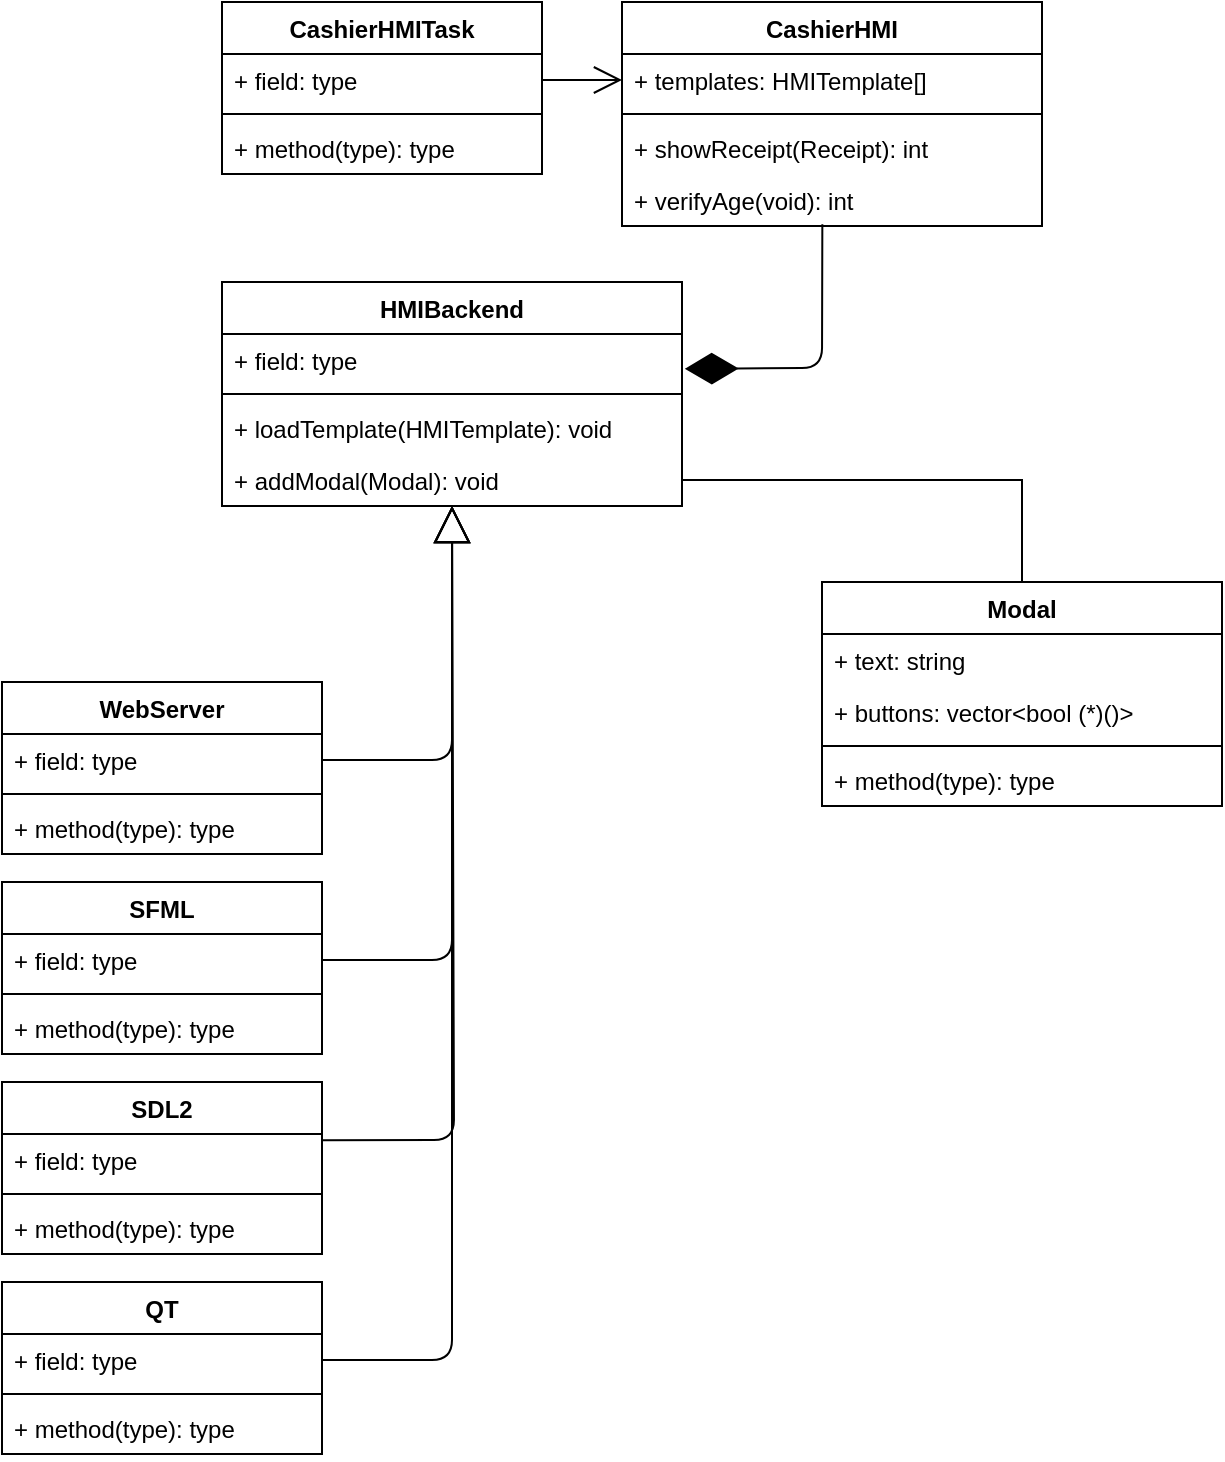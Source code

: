 <mxfile version="13.7.9" type="device"><diagram id="EebzAopcoUJi2itTid_p" name="Page-1"><mxGraphModel dx="1422" dy="880" grid="1" gridSize="10" guides="1" tooltips="1" connect="1" arrows="1" fold="1" page="1" pageScale="1" pageWidth="850" pageHeight="1100" math="0" shadow="0"><root><mxCell id="0"/><mxCell id="1" parent="0"/><mxCell id="Y0An3jlqysg56Uzm1vk1-12" value="HMIBackend" style="swimlane;fontStyle=1;align=center;verticalAlign=top;childLayout=stackLayout;horizontal=1;startSize=26;horizontalStack=0;resizeParent=1;resizeParentMax=0;resizeLast=0;collapsible=1;marginBottom=0;strokeColor=#000000;" parent="1" vertex="1"><mxGeometry x="190" y="230" width="230" height="112" as="geometry"/></mxCell><mxCell id="Y0An3jlqysg56Uzm1vk1-13" value="+ field: type" style="text;strokeColor=none;fillColor=none;align=left;verticalAlign=top;spacingLeft=4;spacingRight=4;overflow=hidden;rotatable=0;points=[[0,0.5],[1,0.5]];portConstraint=eastwest;" parent="Y0An3jlqysg56Uzm1vk1-12" vertex="1"><mxGeometry y="26" width="230" height="26" as="geometry"/></mxCell><mxCell id="Y0An3jlqysg56Uzm1vk1-14" value="" style="line;strokeWidth=1;fillColor=none;align=left;verticalAlign=middle;spacingTop=-1;spacingLeft=3;spacingRight=3;rotatable=0;labelPosition=right;points=[];portConstraint=eastwest;" parent="Y0An3jlqysg56Uzm1vk1-12" vertex="1"><mxGeometry y="52" width="230" height="8" as="geometry"/></mxCell><mxCell id="Y0An3jlqysg56Uzm1vk1-76" value="+ loadTemplate(HMITemplate): void" style="text;strokeColor=none;fillColor=none;align=left;verticalAlign=top;spacingLeft=4;spacingRight=4;overflow=hidden;rotatable=0;points=[[0,0.5],[1,0.5]];portConstraint=eastwest;" parent="Y0An3jlqysg56Uzm1vk1-12" vertex="1"><mxGeometry y="60" width="230" height="26" as="geometry"/></mxCell><mxCell id="Y0An3jlqysg56Uzm1vk1-15" value="+ addModal(Modal): void" style="text;strokeColor=none;fillColor=none;align=left;verticalAlign=top;spacingLeft=4;spacingRight=4;overflow=hidden;rotatable=0;points=[[0,0.5],[1,0.5]];portConstraint=eastwest;" parent="Y0An3jlqysg56Uzm1vk1-12" vertex="1"><mxGeometry y="86" width="230" height="26" as="geometry"/></mxCell><mxCell id="Y0An3jlqysg56Uzm1vk1-21" value="WebServer" style="swimlane;fontStyle=1;align=center;verticalAlign=top;childLayout=stackLayout;horizontal=1;startSize=26;horizontalStack=0;resizeParent=1;resizeParentMax=0;resizeLast=0;collapsible=1;marginBottom=0;strokeColor=#000000;" parent="1" vertex="1"><mxGeometry x="80" y="430" width="160" height="86" as="geometry"/></mxCell><mxCell id="Y0An3jlqysg56Uzm1vk1-22" value="+ field: type" style="text;strokeColor=none;fillColor=none;align=left;verticalAlign=top;spacingLeft=4;spacingRight=4;overflow=hidden;rotatable=0;points=[[0,0.5],[1,0.5]];portConstraint=eastwest;" parent="Y0An3jlqysg56Uzm1vk1-21" vertex="1"><mxGeometry y="26" width="160" height="26" as="geometry"/></mxCell><mxCell id="Y0An3jlqysg56Uzm1vk1-23" value="" style="line;strokeWidth=1;fillColor=none;align=left;verticalAlign=middle;spacingTop=-1;spacingLeft=3;spacingRight=3;rotatable=0;labelPosition=right;points=[];portConstraint=eastwest;" parent="Y0An3jlqysg56Uzm1vk1-21" vertex="1"><mxGeometry y="52" width="160" height="8" as="geometry"/></mxCell><mxCell id="Y0An3jlqysg56Uzm1vk1-24" value="+ method(type): type" style="text;strokeColor=none;fillColor=none;align=left;verticalAlign=top;spacingLeft=4;spacingRight=4;overflow=hidden;rotatable=0;points=[[0,0.5],[1,0.5]];portConstraint=eastwest;" parent="Y0An3jlqysg56Uzm1vk1-21" vertex="1"><mxGeometry y="60" width="160" height="26" as="geometry"/></mxCell><mxCell id="Y0An3jlqysg56Uzm1vk1-25" value="SFML" style="swimlane;fontStyle=1;align=center;verticalAlign=top;childLayout=stackLayout;horizontal=1;startSize=26;horizontalStack=0;resizeParent=1;resizeParentMax=0;resizeLast=0;collapsible=1;marginBottom=0;strokeColor=#000000;" parent="1" vertex="1"><mxGeometry x="80" y="530" width="160" height="86" as="geometry"/></mxCell><mxCell id="Y0An3jlqysg56Uzm1vk1-26" value="+ field: type" style="text;strokeColor=none;fillColor=none;align=left;verticalAlign=top;spacingLeft=4;spacingRight=4;overflow=hidden;rotatable=0;points=[[0,0.5],[1,0.5]];portConstraint=eastwest;" parent="Y0An3jlqysg56Uzm1vk1-25" vertex="1"><mxGeometry y="26" width="160" height="26" as="geometry"/></mxCell><mxCell id="Y0An3jlqysg56Uzm1vk1-27" value="" style="line;strokeWidth=1;fillColor=none;align=left;verticalAlign=middle;spacingTop=-1;spacingLeft=3;spacingRight=3;rotatable=0;labelPosition=right;points=[];portConstraint=eastwest;" parent="Y0An3jlqysg56Uzm1vk1-25" vertex="1"><mxGeometry y="52" width="160" height="8" as="geometry"/></mxCell><mxCell id="Y0An3jlqysg56Uzm1vk1-28" value="+ method(type): type" style="text;strokeColor=none;fillColor=none;align=left;verticalAlign=top;spacingLeft=4;spacingRight=4;overflow=hidden;rotatable=0;points=[[0,0.5],[1,0.5]];portConstraint=eastwest;" parent="Y0An3jlqysg56Uzm1vk1-25" vertex="1"><mxGeometry y="60" width="160" height="26" as="geometry"/></mxCell><mxCell id="Y0An3jlqysg56Uzm1vk1-29" value="SDL2" style="swimlane;fontStyle=1;align=center;verticalAlign=top;childLayout=stackLayout;horizontal=1;startSize=26;horizontalStack=0;resizeParent=1;resizeParentMax=0;resizeLast=0;collapsible=1;marginBottom=0;strokeColor=#000000;" parent="1" vertex="1"><mxGeometry x="80" y="630" width="160" height="86" as="geometry"/></mxCell><mxCell id="Y0An3jlqysg56Uzm1vk1-30" value="+ field: type" style="text;strokeColor=none;fillColor=none;align=left;verticalAlign=top;spacingLeft=4;spacingRight=4;overflow=hidden;rotatable=0;points=[[0,0.5],[1,0.5]];portConstraint=eastwest;" parent="Y0An3jlqysg56Uzm1vk1-29" vertex="1"><mxGeometry y="26" width="160" height="26" as="geometry"/></mxCell><mxCell id="Y0An3jlqysg56Uzm1vk1-31" value="" style="line;strokeWidth=1;fillColor=none;align=left;verticalAlign=middle;spacingTop=-1;spacingLeft=3;spacingRight=3;rotatable=0;labelPosition=right;points=[];portConstraint=eastwest;" parent="Y0An3jlqysg56Uzm1vk1-29" vertex="1"><mxGeometry y="52" width="160" height="8" as="geometry"/></mxCell><mxCell id="Y0An3jlqysg56Uzm1vk1-32" value="+ method(type): type" style="text;strokeColor=none;fillColor=none;align=left;verticalAlign=top;spacingLeft=4;spacingRight=4;overflow=hidden;rotatable=0;points=[[0,0.5],[1,0.5]];portConstraint=eastwest;" parent="Y0An3jlqysg56Uzm1vk1-29" vertex="1"><mxGeometry y="60" width="160" height="26" as="geometry"/></mxCell><mxCell id="Y0An3jlqysg56Uzm1vk1-33" value="QT" style="swimlane;fontStyle=1;align=center;verticalAlign=top;childLayout=stackLayout;horizontal=1;startSize=26;horizontalStack=0;resizeParent=1;resizeParentMax=0;resizeLast=0;collapsible=1;marginBottom=0;strokeColor=#000000;" parent="1" vertex="1"><mxGeometry x="80" y="730" width="160" height="86" as="geometry"/></mxCell><mxCell id="Y0An3jlqysg56Uzm1vk1-34" value="+ field: type" style="text;strokeColor=none;fillColor=none;align=left;verticalAlign=top;spacingLeft=4;spacingRight=4;overflow=hidden;rotatable=0;points=[[0,0.5],[1,0.5]];portConstraint=eastwest;" parent="Y0An3jlqysg56Uzm1vk1-33" vertex="1"><mxGeometry y="26" width="160" height="26" as="geometry"/></mxCell><mxCell id="Y0An3jlqysg56Uzm1vk1-35" value="" style="line;strokeWidth=1;fillColor=none;align=left;verticalAlign=middle;spacingTop=-1;spacingLeft=3;spacingRight=3;rotatable=0;labelPosition=right;points=[];portConstraint=eastwest;" parent="Y0An3jlqysg56Uzm1vk1-33" vertex="1"><mxGeometry y="52" width="160" height="8" as="geometry"/></mxCell><mxCell id="Y0An3jlqysg56Uzm1vk1-36" value="+ method(type): type" style="text;strokeColor=none;fillColor=none;align=left;verticalAlign=top;spacingLeft=4;spacingRight=4;overflow=hidden;rotatable=0;points=[[0,0.5],[1,0.5]];portConstraint=eastwest;" parent="Y0An3jlqysg56Uzm1vk1-33" vertex="1"><mxGeometry y="60" width="160" height="26" as="geometry"/></mxCell><mxCell id="Y0An3jlqysg56Uzm1vk1-41" value="" style="endArrow=block;endSize=16;endFill=0;html=1;fontStyle=1" parent="1" source="Y0An3jlqysg56Uzm1vk1-22" target="Y0An3jlqysg56Uzm1vk1-15" edge="1"><mxGeometry x="0.125" y="-50" width="160" relative="1" as="geometry"><mxPoint x="240" y="480" as="sourcePoint"/><mxPoint x="290" y="380" as="targetPoint"/><Array as="points"><mxPoint x="305" y="469"/></Array><mxPoint as="offset"/></mxGeometry></mxCell><mxCell id="Y0An3jlqysg56Uzm1vk1-48" value="CashierHMI" style="swimlane;fontStyle=1;align=center;verticalAlign=top;childLayout=stackLayout;horizontal=1;startSize=26;horizontalStack=0;resizeParent=1;resizeParentMax=0;resizeLast=0;collapsible=1;marginBottom=0;strokeColor=#000000;" parent="1" vertex="1"><mxGeometry x="390" y="90" width="210" height="112" as="geometry"/></mxCell><mxCell id="Y0An3jlqysg56Uzm1vk1-49" value="+ templates: HMITemplate[]" style="text;strokeColor=none;fillColor=none;align=left;verticalAlign=top;spacingLeft=4;spacingRight=4;overflow=hidden;rotatable=0;points=[[0,0.5],[1,0.5]];portConstraint=eastwest;" parent="Y0An3jlqysg56Uzm1vk1-48" vertex="1"><mxGeometry y="26" width="210" height="26" as="geometry"/></mxCell><mxCell id="Y0An3jlqysg56Uzm1vk1-50" value="" style="line;strokeWidth=1;fillColor=none;align=left;verticalAlign=middle;spacingTop=-1;spacingLeft=3;spacingRight=3;rotatable=0;labelPosition=right;points=[];portConstraint=eastwest;" parent="Y0An3jlqysg56Uzm1vk1-48" vertex="1"><mxGeometry y="52" width="210" height="8" as="geometry"/></mxCell><mxCell id="Y0An3jlqysg56Uzm1vk1-51" value="+ showReceipt(Receipt): int" style="text;strokeColor=none;fillColor=none;align=left;verticalAlign=top;spacingLeft=4;spacingRight=4;overflow=hidden;rotatable=0;points=[[0,0.5],[1,0.5]];portConstraint=eastwest;" parent="Y0An3jlqysg56Uzm1vk1-48" vertex="1"><mxGeometry y="60" width="210" height="26" as="geometry"/></mxCell><mxCell id="Y0An3jlqysg56Uzm1vk1-62" value="+ verifyAge(void): int" style="text;strokeColor=none;fillColor=none;align=left;verticalAlign=top;spacingLeft=4;spacingRight=4;overflow=hidden;rotatable=0;points=[[0,0.5],[1,0.5]];portConstraint=eastwest;" parent="Y0An3jlqysg56Uzm1vk1-48" vertex="1"><mxGeometry y="86" width="210" height="26" as="geometry"/></mxCell><mxCell id="Y0An3jlqysg56Uzm1vk1-55" value="" style="endArrow=diamondThin;endFill=1;endSize=24;html=1;strokeColor=#000000;exitX=0.477;exitY=0.967;exitDx=0;exitDy=0;exitPerimeter=0;entryX=1.006;entryY=0.67;entryDx=0;entryDy=0;entryPerimeter=0;" parent="1" source="Y0An3jlqysg56Uzm1vk1-62" target="Y0An3jlqysg56Uzm1vk1-13" edge="1"><mxGeometry width="160" relative="1" as="geometry"><mxPoint x="440" y="372.71" as="sourcePoint"/><mxPoint x="530" y="420" as="targetPoint"/><Array as="points"><mxPoint x="490" y="273"/></Array></mxGeometry></mxCell><mxCell id="Y0An3jlqysg56Uzm1vk1-54" value="" style="endArrow=open;endFill=1;endSize=12;html=1;strokeColor=#000000;exitX=1;exitY=0.5;exitDx=0;exitDy=0;" parent="1" source="Y0An3jlqysg56Uzm1vk1-17" target="Y0An3jlqysg56Uzm1vk1-49" edge="1"><mxGeometry width="160" relative="1" as="geometry"><mxPoint x="290" y="129" as="sourcePoint"/><mxPoint x="480" y="250" as="targetPoint"/></mxGeometry></mxCell><mxCell id="Y0An3jlqysg56Uzm1vk1-67" value="" style="endArrow=block;endSize=16;endFill=0;html=1;" parent="1" source="Y0An3jlqysg56Uzm1vk1-26" target="Y0An3jlqysg56Uzm1vk1-15" edge="1"><mxGeometry x="0.125" y="-50" width="160" relative="1" as="geometry"><mxPoint x="260" y="582.77" as="sourcePoint"/><mxPoint x="320.4" y="430.004" as="targetPoint"/><Array as="points"><mxPoint x="305" y="569"/></Array><mxPoint as="offset"/></mxGeometry></mxCell><mxCell id="Y0An3jlqysg56Uzm1vk1-68" value="" style="endArrow=block;endSize=16;endFill=0;html=1;exitX=0.999;exitY=0.121;exitDx=0;exitDy=0;exitPerimeter=0;" parent="1" source="Y0An3jlqysg56Uzm1vk1-30" target="Y0An3jlqysg56Uzm1vk1-15" edge="1"><mxGeometry x="0.125" y="-50" width="160" relative="1" as="geometry"><mxPoint x="250" y="586.017" as="sourcePoint"/><mxPoint x="315.558" y="326" as="targetPoint"/><Array as="points"><mxPoint x="306" y="659"/></Array><mxPoint as="offset"/></mxGeometry></mxCell><mxCell id="Y0An3jlqysg56Uzm1vk1-69" value="" style="endArrow=block;endSize=16;endFill=0;html=1;exitX=1;exitY=0.5;exitDx=0;exitDy=0;" parent="1" source="Y0An3jlqysg56Uzm1vk1-34" target="Y0An3jlqysg56Uzm1vk1-15" edge="1"><mxGeometry x="0.125" y="-50" width="160" relative="1" as="geometry"><mxPoint x="260" y="596.017" as="sourcePoint"/><mxPoint x="325.558" y="336" as="targetPoint"/><Array as="points"><mxPoint x="305" y="769"/></Array><mxPoint as="offset"/></mxGeometry></mxCell><mxCell id="Y0An3jlqysg56Uzm1vk1-75" style="edgeStyle=orthogonalEdgeStyle;rounded=0;orthogonalLoop=1;jettySize=auto;html=1;entryX=1;entryY=0.5;entryDx=0;entryDy=0;endArrow=none;endFill=0;strokeColor=#000000;" parent="1" source="Y0An3jlqysg56Uzm1vk1-70" target="Y0An3jlqysg56Uzm1vk1-15" edge="1"><mxGeometry relative="1" as="geometry"/></mxCell><mxCell id="Y0An3jlqysg56Uzm1vk1-70" value="Modal" style="swimlane;fontStyle=1;align=center;verticalAlign=top;childLayout=stackLayout;horizontal=1;startSize=26;horizontalStack=0;resizeParent=1;resizeParentMax=0;resizeLast=0;collapsible=1;marginBottom=0;strokeColor=#000000;" parent="1" vertex="1"><mxGeometry x="490" y="380" width="200" height="112" as="geometry"/></mxCell><mxCell id="Y0An3jlqysg56Uzm1vk1-71" value="+ text: string" style="text;strokeColor=none;fillColor=none;align=left;verticalAlign=top;spacingLeft=4;spacingRight=4;overflow=hidden;rotatable=0;points=[[0,0.5],[1,0.5]];portConstraint=eastwest;" parent="Y0An3jlqysg56Uzm1vk1-70" vertex="1"><mxGeometry y="26" width="200" height="26" as="geometry"/></mxCell><mxCell id="Y0An3jlqysg56Uzm1vk1-74" value="+ buttons: vector&lt;bool (*)()&gt;" style="text;strokeColor=none;fillColor=none;align=left;verticalAlign=top;spacingLeft=4;spacingRight=4;overflow=hidden;rotatable=0;points=[[0,0.5],[1,0.5]];portConstraint=eastwest;" parent="Y0An3jlqysg56Uzm1vk1-70" vertex="1"><mxGeometry y="52" width="200" height="26" as="geometry"/></mxCell><mxCell id="Y0An3jlqysg56Uzm1vk1-72" value="" style="line;strokeWidth=1;fillColor=none;align=left;verticalAlign=middle;spacingTop=-1;spacingLeft=3;spacingRight=3;rotatable=0;labelPosition=right;points=[];portConstraint=eastwest;" parent="Y0An3jlqysg56Uzm1vk1-70" vertex="1"><mxGeometry y="78" width="200" height="8" as="geometry"/></mxCell><mxCell id="Y0An3jlqysg56Uzm1vk1-73" value="+ method(type): type" style="text;strokeColor=none;fillColor=none;align=left;verticalAlign=top;spacingLeft=4;spacingRight=4;overflow=hidden;rotatable=0;points=[[0,0.5],[1,0.5]];portConstraint=eastwest;" parent="Y0An3jlqysg56Uzm1vk1-70" vertex="1"><mxGeometry y="86" width="200" height="26" as="geometry"/></mxCell><mxCell id="Y0An3jlqysg56Uzm1vk1-16" value="CashierHMITask" style="swimlane;fontStyle=1;align=center;verticalAlign=top;childLayout=stackLayout;horizontal=1;startSize=26;horizontalStack=0;resizeParent=1;resizeParentMax=0;resizeLast=0;collapsible=1;marginBottom=0;strokeColor=#000000;" parent="1" vertex="1"><mxGeometry x="190" y="90" width="160" height="86" as="geometry"/></mxCell><mxCell id="Y0An3jlqysg56Uzm1vk1-17" value="+ field: type" style="text;strokeColor=none;fillColor=none;align=left;verticalAlign=top;spacingLeft=4;spacingRight=4;overflow=hidden;rotatable=0;points=[[0,0.5],[1,0.5]];portConstraint=eastwest;" parent="Y0An3jlqysg56Uzm1vk1-16" vertex="1"><mxGeometry y="26" width="160" height="26" as="geometry"/></mxCell><mxCell id="Y0An3jlqysg56Uzm1vk1-18" value="" style="line;strokeWidth=1;fillColor=none;align=left;verticalAlign=middle;spacingTop=-1;spacingLeft=3;spacingRight=3;rotatable=0;labelPosition=right;points=[];portConstraint=eastwest;" parent="Y0An3jlqysg56Uzm1vk1-16" vertex="1"><mxGeometry y="52" width="160" height="8" as="geometry"/></mxCell><mxCell id="Y0An3jlqysg56Uzm1vk1-19" value="+ method(type): type" style="text;strokeColor=none;fillColor=none;align=left;verticalAlign=top;spacingLeft=4;spacingRight=4;overflow=hidden;rotatable=0;points=[[0,0.5],[1,0.5]];portConstraint=eastwest;" parent="Y0An3jlqysg56Uzm1vk1-16" vertex="1"><mxGeometry y="60" width="160" height="26" as="geometry"/></mxCell></root></mxGraphModel></diagram></mxfile>